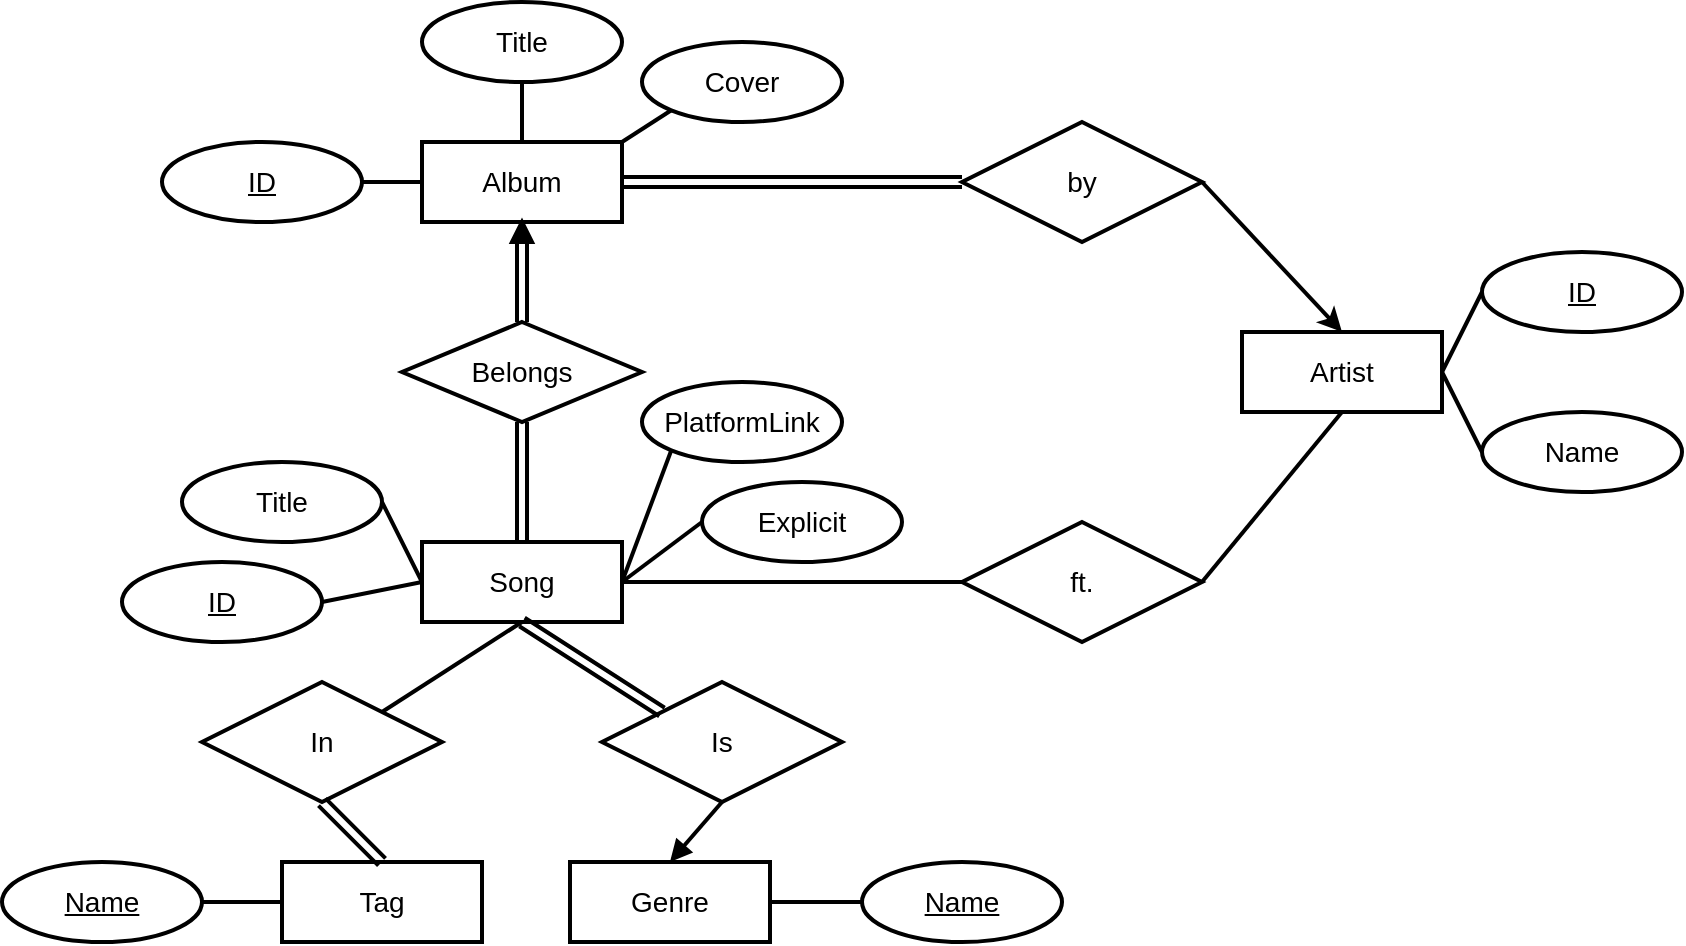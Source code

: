 <mxfile version="14.2.7" type="github">
  <diagram id="2_DXME4pzXzWyGPzuUpG" name="Page-1">
    <mxGraphModel dx="1422" dy="804" grid="1" gridSize="10" guides="1" tooltips="1" connect="1" arrows="1" fold="1" page="1" pageScale="1" pageWidth="827" pageHeight="1169" math="0" shadow="0">
      <root>
        <mxCell id="0" />
        <mxCell id="1" parent="0" />
        <mxCell id="IUYewp6A0ZRQQvDQ3sWa-16" style="edgeStyle=none;rounded=0;orthogonalLoop=1;jettySize=auto;html=1;exitX=0.5;exitY=0;exitDx=0;exitDy=0;entryX=0.5;entryY=1;entryDx=0;entryDy=0;endArrow=none;endFill=0;shape=link;strokeWidth=2;fontSize=14;" parent="1" source="IUYewp6A0ZRQQvDQ3sWa-2" target="IUYewp6A0ZRQQvDQ3sWa-15" edge="1">
          <mxGeometry relative="1" as="geometry" />
        </mxCell>
        <mxCell id="IUYewp6A0ZRQQvDQ3sWa-44" style="edgeStyle=none;rounded=0;orthogonalLoop=1;jettySize=auto;html=1;exitX=0.5;exitY=1;exitDx=0;exitDy=0;entryX=1;entryY=0;entryDx=0;entryDy=0;startArrow=none;startFill=0;endArrow=none;endFill=0;strokeWidth=2;fontSize=14;" parent="1" source="IUYewp6A0ZRQQvDQ3sWa-2" target="IUYewp6A0ZRQQvDQ3sWa-42" edge="1">
          <mxGeometry relative="1" as="geometry" />
        </mxCell>
        <mxCell id="IUYewp6A0ZRQQvDQ3sWa-2" value="Song" style="whiteSpace=wrap;html=1;align=center;strokeWidth=2;fontSize=14;" parent="1" vertex="1">
          <mxGeometry x="350" y="360" width="100" height="40" as="geometry" />
        </mxCell>
        <mxCell id="IUYewp6A0ZRQQvDQ3sWa-4" style="rounded=0;orthogonalLoop=1;jettySize=auto;html=1;exitX=1;exitY=0.5;exitDx=0;exitDy=0;entryX=0;entryY=0.5;entryDx=0;entryDy=0;endArrow=none;endFill=0;strokeWidth=2;fontSize=14;" parent="1" source="IUYewp6A0ZRQQvDQ3sWa-3" target="IUYewp6A0ZRQQvDQ3sWa-2" edge="1">
          <mxGeometry relative="1" as="geometry" />
        </mxCell>
        <mxCell id="IUYewp6A0ZRQQvDQ3sWa-3" value="ID" style="ellipse;whiteSpace=wrap;html=1;align=center;fontStyle=4;strokeWidth=2;fontSize=14;" parent="1" vertex="1">
          <mxGeometry x="200" y="370" width="100" height="40" as="geometry" />
        </mxCell>
        <mxCell id="IUYewp6A0ZRQQvDQ3sWa-6" style="rounded=0;orthogonalLoop=1;jettySize=auto;html=1;exitX=1;exitY=0.5;exitDx=0;exitDy=0;endArrow=none;endFill=0;strokeWidth=2;fontSize=14;" parent="1" source="IUYewp6A0ZRQQvDQ3sWa-5" edge="1">
          <mxGeometry relative="1" as="geometry">
            <mxPoint x="350" y="380" as="targetPoint" />
          </mxGeometry>
        </mxCell>
        <mxCell id="IUYewp6A0ZRQQvDQ3sWa-5" value="Title" style="ellipse;whiteSpace=wrap;html=1;align=center;strokeWidth=2;fontSize=14;" parent="1" vertex="1">
          <mxGeometry x="230" y="320" width="100" height="40" as="geometry" />
        </mxCell>
        <mxCell id="IUYewp6A0ZRQQvDQ3sWa-8" style="edgeStyle=none;rounded=0;orthogonalLoop=1;jettySize=auto;html=1;exitX=0;exitY=0.5;exitDx=0;exitDy=0;entryX=1;entryY=0.5;entryDx=0;entryDy=0;endArrow=none;endFill=0;strokeWidth=2;fontSize=14;shape=link;" parent="1" source="8eOMvqlOi6A0z4-Fxm6y-3" target="IUYewp6A0ZRQQvDQ3sWa-14" edge="1">
          <mxGeometry relative="1" as="geometry">
            <mxPoint x="480" y="180" as="sourcePoint" />
          </mxGeometry>
        </mxCell>
        <mxCell id="IUYewp6A0ZRQQvDQ3sWa-13" style="edgeStyle=none;rounded=0;orthogonalLoop=1;jettySize=auto;html=1;exitX=0;exitY=0.5;exitDx=0;exitDy=0;entryX=1;entryY=0.5;entryDx=0;entryDy=0;endArrow=none;endFill=0;strokeWidth=2;fontSize=14;" parent="1" source="8eOMvqlOi6A0z4-Fxm6y-1" target="IUYewp6A0ZRQQvDQ3sWa-2" edge="1">
          <mxGeometry relative="1" as="geometry">
            <mxPoint x="480" y="380" as="sourcePoint" />
          </mxGeometry>
        </mxCell>
        <mxCell id="IUYewp6A0ZRQQvDQ3sWa-19" style="edgeStyle=none;rounded=0;orthogonalLoop=1;jettySize=auto;html=1;exitX=0;exitY=0.5;exitDx=0;exitDy=0;entryX=1;entryY=0.5;entryDx=0;entryDy=0;endArrow=none;endFill=0;strokeWidth=2;fontSize=14;" parent="1" source="IUYewp6A0ZRQQvDQ3sWa-14" target="IUYewp6A0ZRQQvDQ3sWa-18" edge="1">
          <mxGeometry relative="1" as="geometry" />
        </mxCell>
        <mxCell id="IUYewp6A0ZRQQvDQ3sWa-41" style="edgeStyle=none;rounded=0;orthogonalLoop=1;jettySize=auto;html=1;exitX=1;exitY=0;exitDx=0;exitDy=0;entryX=0;entryY=1;entryDx=0;entryDy=0;startArrow=none;startFill=0;endArrow=none;endFill=0;strokeWidth=2;fontSize=14;" parent="1" source="IUYewp6A0ZRQQvDQ3sWa-14" target="IUYewp6A0ZRQQvDQ3sWa-40" edge="1">
          <mxGeometry relative="1" as="geometry" />
        </mxCell>
        <mxCell id="IUYewp6A0ZRQQvDQ3sWa-14" value="Album" style="whiteSpace=wrap;html=1;align=center;strokeWidth=2;fontSize=14;" parent="1" vertex="1">
          <mxGeometry x="350" y="160" width="100" height="40" as="geometry" />
        </mxCell>
        <mxCell id="IUYewp6A0ZRQQvDQ3sWa-26" style="edgeStyle=none;shape=link;rounded=0;orthogonalLoop=1;jettySize=auto;html=1;exitX=0.5;exitY=0;exitDx=0;exitDy=0;entryX=0;entryY=0.5;entryDx=0;entryDy=0;endArrow=none;endFill=0;strokeWidth=2;fontSize=14;" parent="1" source="IUYewp6A0ZRQQvDQ3sWa-15" target="IUYewp6A0ZRQQvDQ3sWa-22" edge="1">
          <mxGeometry relative="1" as="geometry" />
        </mxCell>
        <mxCell id="IUYewp6A0ZRQQvDQ3sWa-15" value="Belongs" style="shape=rhombus;perimeter=rhombusPerimeter;whiteSpace=wrap;html=1;align=center;strokeWidth=2;fontSize=14;" parent="1" vertex="1">
          <mxGeometry x="340" y="250" width="120" height="50" as="geometry" />
        </mxCell>
        <mxCell id="IUYewp6A0ZRQQvDQ3sWa-18" value="ID" style="ellipse;whiteSpace=wrap;html=1;align=center;fontStyle=4;strokeWidth=2;fontSize=14;" parent="1" vertex="1">
          <mxGeometry x="220" y="160" width="100" height="40" as="geometry" />
        </mxCell>
        <mxCell id="IUYewp6A0ZRQQvDQ3sWa-21" style="edgeStyle=none;rounded=0;orthogonalLoop=1;jettySize=auto;html=1;exitX=0.5;exitY=1;exitDx=0;exitDy=0;endArrow=none;endFill=0;entryX=0.5;entryY=0;entryDx=0;entryDy=0;strokeWidth=2;fontSize=14;" parent="1" source="IUYewp6A0ZRQQvDQ3sWa-20" target="IUYewp6A0ZRQQvDQ3sWa-14" edge="1">
          <mxGeometry relative="1" as="geometry">
            <mxPoint x="400" y="150" as="targetPoint" />
          </mxGeometry>
        </mxCell>
        <mxCell id="IUYewp6A0ZRQQvDQ3sWa-20" value="Title" style="ellipse;whiteSpace=wrap;html=1;align=center;strokeWidth=2;fontSize=14;" parent="1" vertex="1">
          <mxGeometry x="350" y="90" width="100" height="40" as="geometry" />
        </mxCell>
        <mxCell id="IUYewp6A0ZRQQvDQ3sWa-22" value="" style="triangle;whiteSpace=wrap;html=1;rotation=-90;fillColor=#000000;strokeWidth=2;fontSize=14;" parent="1" vertex="1">
          <mxGeometry x="395" y="200" width="10" height="10" as="geometry" />
        </mxCell>
        <mxCell id="IUYewp6A0ZRQQvDQ3sWa-33" style="edgeStyle=none;rounded=0;orthogonalLoop=1;jettySize=auto;html=1;exitX=1;exitY=0.5;exitDx=0;exitDy=0;entryX=0;entryY=0.5;entryDx=0;entryDy=0;endArrow=none;endFill=0;strokeWidth=2;fontSize=14;" parent="1" source="IUYewp6A0ZRQQvDQ3sWa-27" target="IUYewp6A0ZRQQvDQ3sWa-32" edge="1">
          <mxGeometry relative="1" as="geometry" />
        </mxCell>
        <mxCell id="IUYewp6A0ZRQQvDQ3sWa-36" style="edgeStyle=none;rounded=0;orthogonalLoop=1;jettySize=auto;html=1;exitX=0.5;exitY=0;exitDx=0;exitDy=0;entryX=0.5;entryY=1;entryDx=0;entryDy=0;endArrow=none;endFill=0;startArrow=block;startFill=1;strokeWidth=2;fontSize=14;" parent="1" source="IUYewp6A0ZRQQvDQ3sWa-27" target="IUYewp6A0ZRQQvDQ3sWa-34" edge="1">
          <mxGeometry relative="1" as="geometry" />
        </mxCell>
        <mxCell id="IUYewp6A0ZRQQvDQ3sWa-27" value="Genre" style="whiteSpace=wrap;html=1;align=center;fillColor=none;strokeWidth=2;fontSize=14;" parent="1" vertex="1">
          <mxGeometry x="424" y="520" width="100" height="40" as="geometry" />
        </mxCell>
        <mxCell id="IUYewp6A0ZRQQvDQ3sWa-43" style="edgeStyle=none;rounded=0;orthogonalLoop=1;jettySize=auto;html=1;exitX=0;exitY=0.5;exitDx=0;exitDy=0;entryX=1;entryY=0.5;entryDx=0;entryDy=0;startArrow=none;startFill=0;endArrow=none;endFill=0;strokeWidth=2;fontSize=14;" parent="1" source="IUYewp6A0ZRQQvDQ3sWa-28" target="IUYewp6A0ZRQQvDQ3sWa-39" edge="1">
          <mxGeometry relative="1" as="geometry" />
        </mxCell>
        <mxCell id="IUYewp6A0ZRQQvDQ3sWa-28" value="Tag" style="whiteSpace=wrap;html=1;align=center;fillColor=none;strokeWidth=2;fontSize=14;" parent="1" vertex="1">
          <mxGeometry x="280" y="520" width="100" height="40" as="geometry" />
        </mxCell>
        <mxCell id="IUYewp6A0ZRQQvDQ3sWa-30" style="edgeStyle=none;rounded=0;orthogonalLoop=1;jettySize=auto;html=1;exitX=0;exitY=0.5;exitDx=0;exitDy=0;entryX=1;entryY=0.5;entryDx=0;entryDy=0;endArrow=none;endFill=0;strokeColor=none;strokeWidth=2;fontSize=14;" parent="1" source="IUYewp6A0ZRQQvDQ3sWa-29" target="IUYewp6A0ZRQQvDQ3sWa-2" edge="1">
          <mxGeometry relative="1" as="geometry" />
        </mxCell>
        <mxCell id="IUYewp6A0ZRQQvDQ3sWa-31" style="edgeStyle=none;rounded=0;orthogonalLoop=1;jettySize=auto;html=1;exitX=0;exitY=0.5;exitDx=0;exitDy=0;entryX=1;entryY=0.5;entryDx=0;entryDy=0;endArrow=none;endFill=0;strokeWidth=2;fontSize=14;" parent="1" source="IUYewp6A0ZRQQvDQ3sWa-29" target="IUYewp6A0ZRQQvDQ3sWa-2" edge="1">
          <mxGeometry relative="1" as="geometry" />
        </mxCell>
        <mxCell id="IUYewp6A0ZRQQvDQ3sWa-29" value="Explicit" style="ellipse;whiteSpace=wrap;html=1;align=center;fillColor=none;strokeWidth=2;fontSize=14;" parent="1" vertex="1">
          <mxGeometry x="490" y="330" width="100" height="40" as="geometry" />
        </mxCell>
        <mxCell id="IUYewp6A0ZRQQvDQ3sWa-32" value="Name" style="ellipse;whiteSpace=wrap;html=1;align=center;fontStyle=4;fillColor=none;strokeWidth=2;fontSize=14;" parent="1" vertex="1">
          <mxGeometry x="570" y="520" width="100" height="40" as="geometry" />
        </mxCell>
        <mxCell id="IUYewp6A0ZRQQvDQ3sWa-38" style="edgeStyle=none;rounded=0;orthogonalLoop=1;jettySize=auto;html=1;exitX=0;exitY=0;exitDx=0;exitDy=0;entryX=0.5;entryY=1;entryDx=0;entryDy=0;endArrow=none;endFill=0;shape=link;strokeWidth=2;fontSize=14;" parent="1" source="IUYewp6A0ZRQQvDQ3sWa-34" target="IUYewp6A0ZRQQvDQ3sWa-2" edge="1">
          <mxGeometry relative="1" as="geometry" />
        </mxCell>
        <mxCell id="IUYewp6A0ZRQQvDQ3sWa-34" value="Is" style="shape=rhombus;perimeter=rhombusPerimeter;whiteSpace=wrap;html=1;align=center;fillColor=none;strokeWidth=2;fontSize=14;" parent="1" vertex="1">
          <mxGeometry x="440" y="430" width="120" height="60" as="geometry" />
        </mxCell>
        <mxCell id="IUYewp6A0ZRQQvDQ3sWa-39" value="Name" style="ellipse;whiteSpace=wrap;html=1;align=center;fontStyle=4;fillColor=none;strokeWidth=2;fontSize=14;" parent="1" vertex="1">
          <mxGeometry x="140" y="520" width="100" height="40" as="geometry" />
        </mxCell>
        <mxCell id="IUYewp6A0ZRQQvDQ3sWa-40" value="Cover" style="ellipse;whiteSpace=wrap;html=1;align=center;fillColor=none;strokeWidth=2;fontSize=14;" parent="1" vertex="1">
          <mxGeometry x="460" y="110" width="100" height="40" as="geometry" />
        </mxCell>
        <mxCell id="IUYewp6A0ZRQQvDQ3sWa-45" style="edgeStyle=none;rounded=0;orthogonalLoop=1;jettySize=auto;html=1;exitX=0.5;exitY=1;exitDx=0;exitDy=0;entryX=0.5;entryY=0;entryDx=0;entryDy=0;startArrow=none;startFill=0;endArrow=none;endFill=0;shape=link;strokeWidth=2;fontSize=14;" parent="1" source="IUYewp6A0ZRQQvDQ3sWa-42" target="IUYewp6A0ZRQQvDQ3sWa-28" edge="1">
          <mxGeometry relative="1" as="geometry" />
        </mxCell>
        <mxCell id="IUYewp6A0ZRQQvDQ3sWa-42" value="In" style="shape=rhombus;perimeter=rhombusPerimeter;whiteSpace=wrap;html=1;align=center;fillColor=none;strokeWidth=2;fontSize=14;" parent="1" vertex="1">
          <mxGeometry x="240" y="430" width="120" height="60" as="geometry" />
        </mxCell>
        <mxCell id="IUYewp6A0ZRQQvDQ3sWa-47" style="edgeStyle=none;rounded=0;orthogonalLoop=1;jettySize=auto;html=1;exitX=0;exitY=1;exitDx=0;exitDy=0;entryX=1;entryY=0.5;entryDx=0;entryDy=0;startArrow=none;startFill=0;endArrow=none;endFill=0;strokeWidth=2;fontSize=14;" parent="1" source="IUYewp6A0ZRQQvDQ3sWa-46" target="IUYewp6A0ZRQQvDQ3sWa-2" edge="1">
          <mxGeometry relative="1" as="geometry" />
        </mxCell>
        <mxCell id="IUYewp6A0ZRQQvDQ3sWa-46" value="PlatformLink" style="ellipse;whiteSpace=wrap;html=1;align=center;fillColor=none;strokeWidth=2;fontSize=14;" parent="1" vertex="1">
          <mxGeometry x="460" y="280" width="100" height="40" as="geometry" />
        </mxCell>
        <mxCell id="8eOMvqlOi6A0z4-Fxm6y-1" value="ft." style="shape=rhombus;perimeter=rhombusPerimeter;whiteSpace=wrap;html=1;align=center;strokeWidth=2;fontSize=14;" vertex="1" parent="1">
          <mxGeometry x="620" y="350" width="120" height="60" as="geometry" />
        </mxCell>
        <mxCell id="8eOMvqlOi6A0z4-Fxm6y-5" style="rounded=0;orthogonalLoop=1;jettySize=auto;html=1;exitX=1;exitY=0.5;exitDx=0;exitDy=0;entryX=0.5;entryY=0;entryDx=0;entryDy=0;endArrow=classic;endFill=1;strokeWidth=2;fontSize=14;" edge="1" parent="1" source="8eOMvqlOi6A0z4-Fxm6y-3" target="8eOMvqlOi6A0z4-Fxm6y-4">
          <mxGeometry relative="1" as="geometry" />
        </mxCell>
        <mxCell id="8eOMvqlOi6A0z4-Fxm6y-3" value="by" style="shape=rhombus;perimeter=rhombusPerimeter;whiteSpace=wrap;html=1;align=center;strokeWidth=2;fontSize=14;" vertex="1" parent="1">
          <mxGeometry x="620" y="150" width="120" height="60" as="geometry" />
        </mxCell>
        <mxCell id="8eOMvqlOi6A0z4-Fxm6y-6" style="edgeStyle=none;rounded=0;orthogonalLoop=1;jettySize=auto;html=1;exitX=0.5;exitY=1;exitDx=0;exitDy=0;entryX=1;entryY=0.5;entryDx=0;entryDy=0;endArrow=none;endFill=0;strokeWidth=2;fontSize=14;" edge="1" parent="1" source="8eOMvqlOi6A0z4-Fxm6y-4" target="8eOMvqlOi6A0z4-Fxm6y-1">
          <mxGeometry relative="1" as="geometry" />
        </mxCell>
        <mxCell id="8eOMvqlOi6A0z4-Fxm6y-11" style="edgeStyle=none;rounded=0;orthogonalLoop=1;jettySize=auto;html=1;exitX=1;exitY=0.5;exitDx=0;exitDy=0;entryX=0;entryY=0.5;entryDx=0;entryDy=0;endArrow=none;endFill=0;strokeWidth=2;fontSize=14;" edge="1" parent="1" source="8eOMvqlOi6A0z4-Fxm6y-4" target="8eOMvqlOi6A0z4-Fxm6y-10">
          <mxGeometry relative="1" as="geometry" />
        </mxCell>
        <mxCell id="8eOMvqlOi6A0z4-Fxm6y-12" style="edgeStyle=none;rounded=0;orthogonalLoop=1;jettySize=auto;html=1;exitX=1;exitY=0.5;exitDx=0;exitDy=0;entryX=0;entryY=0.5;entryDx=0;entryDy=0;endArrow=none;endFill=0;strokeWidth=2;fontSize=14;" edge="1" parent="1" source="8eOMvqlOi6A0z4-Fxm6y-4" target="8eOMvqlOi6A0z4-Fxm6y-7">
          <mxGeometry relative="1" as="geometry" />
        </mxCell>
        <mxCell id="8eOMvqlOi6A0z4-Fxm6y-4" value="Artist" style="whiteSpace=wrap;html=1;align=center;strokeWidth=2;fontSize=14;" vertex="1" parent="1">
          <mxGeometry x="760" y="255" width="100" height="40" as="geometry" />
        </mxCell>
        <mxCell id="8eOMvqlOi6A0z4-Fxm6y-7" value="Name" style="ellipse;whiteSpace=wrap;html=1;align=center;strokeWidth=2;fontSize=14;" vertex="1" parent="1">
          <mxGeometry x="880" y="295" width="100" height="40" as="geometry" />
        </mxCell>
        <mxCell id="8eOMvqlOi6A0z4-Fxm6y-10" value="ID" style="ellipse;whiteSpace=wrap;html=1;align=center;fontStyle=4;strokeWidth=2;fontSize=14;" vertex="1" parent="1">
          <mxGeometry x="880" y="215" width="100" height="40" as="geometry" />
        </mxCell>
      </root>
    </mxGraphModel>
  </diagram>
</mxfile>
